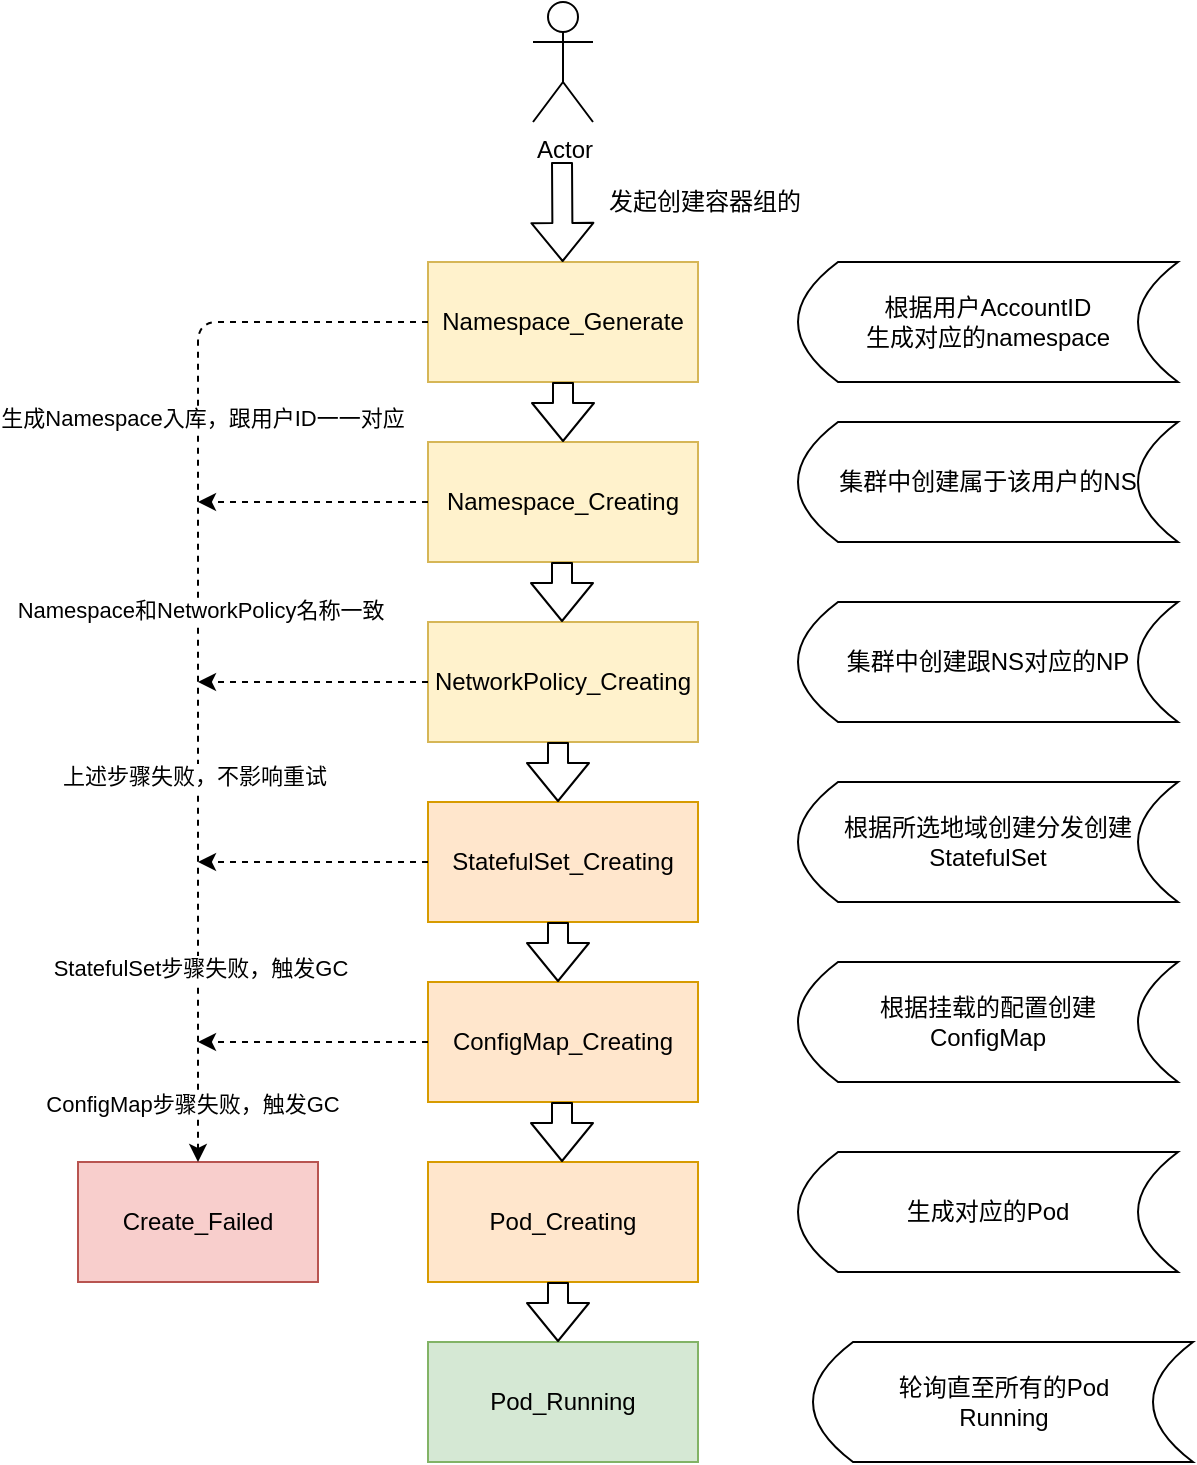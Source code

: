 <mxfile version="14.2.9" type="github" pages="2"><diagram id="ydSV8v0ppVN34rUqUU1r" name="Page-1"><mxGraphModel dx="786" dy="459" grid="1" gridSize="10" guides="1" tooltips="1" connect="1" arrows="1" fold="1" page="1" pageScale="1" pageWidth="827" pageHeight="1169" math="0" shadow="0"><root><mxCell id="0"/><mxCell id="1" parent="0"/><mxCell id="uglQSOeroalI3C3OEiMz-1" value="Actor" style="shape=umlActor;verticalLabelPosition=bottom;verticalAlign=top;html=1;outlineConnect=0;" parent="1" vertex="1"><mxGeometry x="327.5" y="10" width="30" height="60" as="geometry"/></mxCell><mxCell id="uglQSOeroalI3C3OEiMz-3" value="Namespace_Generate" style="rounded=0;whiteSpace=wrap;html=1;fillColor=#fff2cc;strokeColor=#d6b656;" parent="1" vertex="1"><mxGeometry x="275" y="140" width="135" height="60" as="geometry"/></mxCell><mxCell id="SzDDBTly4DL44_cRemrF-1" value="根据用户AccountID&lt;br&gt;生成对应的namespace" style="shape=dataStorage;whiteSpace=wrap;html=1;fixedSize=1;" vertex="1" parent="1"><mxGeometry x="460" y="140" width="190" height="60" as="geometry"/></mxCell><mxCell id="SzDDBTly4DL44_cRemrF-2" value="" style="shape=flexArrow;endArrow=classic;html=1;" edge="1" parent="1" target="uglQSOeroalI3C3OEiMz-3"><mxGeometry width="50" height="50" relative="1" as="geometry"><mxPoint x="342" y="90" as="sourcePoint"/><mxPoint x="430" y="180" as="targetPoint"/><Array as="points"/></mxGeometry></mxCell><mxCell id="SzDDBTly4DL44_cRemrF-3" value="发起创建容器组的" style="text;html=1;align=center;verticalAlign=middle;resizable=0;points=[];autosize=1;" vertex="1" parent="1"><mxGeometry x="357.5" y="100" width="110" height="20" as="geometry"/></mxCell><mxCell id="SzDDBTly4DL44_cRemrF-4" value="Namespace_Creating" style="rounded=0;whiteSpace=wrap;html=1;fillColor=#fff2cc;strokeColor=#d6b656;" vertex="1" parent="1"><mxGeometry x="275" y="230" width="135" height="60" as="geometry"/></mxCell><mxCell id="SzDDBTly4DL44_cRemrF-5" value="" style="shape=flexArrow;endArrow=classic;html=1;exitX=0.5;exitY=1;exitDx=0;exitDy=0;entryX=0.5;entryY=0;entryDx=0;entryDy=0;" edge="1" parent="1" source="uglQSOeroalI3C3OEiMz-3" target="SzDDBTly4DL44_cRemrF-4"><mxGeometry width="50" height="50" relative="1" as="geometry"><mxPoint x="380" y="270" as="sourcePoint"/><mxPoint x="430" y="220" as="targetPoint"/></mxGeometry></mxCell><mxCell id="SzDDBTly4DL44_cRemrF-6" value="集群中创建属于该用户的NS" style="shape=dataStorage;whiteSpace=wrap;html=1;fixedSize=1;" vertex="1" parent="1"><mxGeometry x="460" y="220" width="190" height="60" as="geometry"/></mxCell><mxCell id="SzDDBTly4DL44_cRemrF-7" value="NetworkPolicy_Creating" style="rounded=0;whiteSpace=wrap;html=1;fillColor=#fff2cc;strokeColor=#d6b656;" vertex="1" parent="1"><mxGeometry x="275" y="320" width="135" height="60" as="geometry"/></mxCell><mxCell id="SzDDBTly4DL44_cRemrF-8" value="" style="shape=flexArrow;endArrow=classic;html=1;exitX=0.5;exitY=1;exitDx=0;exitDy=0;entryX=0.5;entryY=0;entryDx=0;entryDy=0;" edge="1" parent="1"><mxGeometry width="50" height="50" relative="1" as="geometry"><mxPoint x="342" y="290" as="sourcePoint"/><mxPoint x="342" y="320" as="targetPoint"/></mxGeometry></mxCell><mxCell id="SzDDBTly4DL44_cRemrF-9" value="集群中创建跟NS对应的NP" style="shape=dataStorage;whiteSpace=wrap;html=1;fixedSize=1;" vertex="1" parent="1"><mxGeometry x="460" y="310" width="190" height="60" as="geometry"/></mxCell><mxCell id="SzDDBTly4DL44_cRemrF-10" value="StatefulSet_Creating" style="rounded=0;whiteSpace=wrap;html=1;fillColor=#ffe6cc;strokeColor=#d79b00;" vertex="1" parent="1"><mxGeometry x="275" y="410" width="135" height="60" as="geometry"/></mxCell><mxCell id="SzDDBTly4DL44_cRemrF-11" value="" style="shape=flexArrow;endArrow=classic;html=1;exitX=0.5;exitY=1;exitDx=0;exitDy=0;entryX=0.5;entryY=0;entryDx=0;entryDy=0;" edge="1" parent="1"><mxGeometry width="50" height="50" relative="1" as="geometry"><mxPoint x="340" y="380" as="sourcePoint"/><mxPoint x="340" y="410" as="targetPoint"/></mxGeometry></mxCell><mxCell id="SzDDBTly4DL44_cRemrF-12" value="根据所选地域创建分发创建StatefulSet" style="shape=dataStorage;whiteSpace=wrap;html=1;fixedSize=1;" vertex="1" parent="1"><mxGeometry x="460" y="400" width="190" height="60" as="geometry"/></mxCell><mxCell id="SzDDBTly4DL44_cRemrF-13" value="ConfigMap_Creating" style="rounded=0;whiteSpace=wrap;html=1;fillColor=#ffe6cc;strokeColor=#d79b00;" vertex="1" parent="1"><mxGeometry x="275" y="500" width="135" height="60" as="geometry"/></mxCell><mxCell id="SzDDBTly4DL44_cRemrF-14" value="" style="shape=flexArrow;endArrow=classic;html=1;exitX=0.5;exitY=1;exitDx=0;exitDy=0;entryX=0.5;entryY=0;entryDx=0;entryDy=0;" edge="1" parent="1"><mxGeometry width="50" height="50" relative="1" as="geometry"><mxPoint x="340" y="470" as="sourcePoint"/><mxPoint x="340" y="500" as="targetPoint"/></mxGeometry></mxCell><mxCell id="SzDDBTly4DL44_cRemrF-15" value="根据挂载的配置创建&lt;br&gt;ConfigMap" style="shape=dataStorage;whiteSpace=wrap;html=1;fixedSize=1;" vertex="1" parent="1"><mxGeometry x="460" y="490" width="190" height="60" as="geometry"/></mxCell><mxCell id="SzDDBTly4DL44_cRemrF-16" value="Pod_Creating" style="rounded=0;whiteSpace=wrap;html=1;fillColor=#ffe6cc;strokeColor=#d79b00;" vertex="1" parent="1"><mxGeometry x="275" y="590" width="135" height="60" as="geometry"/></mxCell><mxCell id="SzDDBTly4DL44_cRemrF-18" value="" style="shape=flexArrow;endArrow=classic;html=1;exitX=0.5;exitY=1;exitDx=0;exitDy=0;entryX=0.5;entryY=0;entryDx=0;entryDy=0;" edge="1" parent="1"><mxGeometry width="50" height="50" relative="1" as="geometry"><mxPoint x="342" y="560" as="sourcePoint"/><mxPoint x="342" y="590" as="targetPoint"/></mxGeometry></mxCell><mxCell id="SzDDBTly4DL44_cRemrF-19" value="生成对应的Pod" style="shape=dataStorage;whiteSpace=wrap;html=1;fixedSize=1;" vertex="1" parent="1"><mxGeometry x="460" y="585" width="190" height="60" as="geometry"/></mxCell><mxCell id="SzDDBTly4DL44_cRemrF-20" value="Pod_Running" style="rounded=0;whiteSpace=wrap;html=1;fillColor=#d5e8d4;strokeColor=#82b366;" vertex="1" parent="1"><mxGeometry x="275" y="680" width="135" height="60" as="geometry"/></mxCell><mxCell id="SzDDBTly4DL44_cRemrF-21" value="" style="shape=flexArrow;endArrow=classic;html=1;exitX=0.5;exitY=1;exitDx=0;exitDy=0;entryX=0.5;entryY=0;entryDx=0;entryDy=0;" edge="1" parent="1"><mxGeometry width="50" height="50" relative="1" as="geometry"><mxPoint x="340" y="650" as="sourcePoint"/><mxPoint x="340" y="680" as="targetPoint"/></mxGeometry></mxCell><mxCell id="SzDDBTly4DL44_cRemrF-22" value="轮询直至所有的Pod &lt;br&gt;Running" style="shape=dataStorage;whiteSpace=wrap;html=1;fixedSize=1;" vertex="1" parent="1"><mxGeometry x="467.5" y="680" width="190" height="60" as="geometry"/></mxCell><mxCell id="SzDDBTly4DL44_cRemrF-23" value="Create_Failed" style="rounded=0;whiteSpace=wrap;html=1;fillColor=#f8cecc;strokeColor=#b85450;" vertex="1" parent="1"><mxGeometry x="100" y="590" width="120" height="60" as="geometry"/></mxCell><mxCell id="SzDDBTly4DL44_cRemrF-24" value="" style="endArrow=classic;html=1;exitX=0;exitY=0.5;exitDx=0;exitDy=0;entryX=0.5;entryY=0;entryDx=0;entryDy=0;edgeStyle=orthogonalEdgeStyle;dashed=1;" edge="1" parent="1" source="uglQSOeroalI3C3OEiMz-3" target="SzDDBTly4DL44_cRemrF-23"><mxGeometry width="50" height="50" relative="1" as="geometry"><mxPoint x="380" y="320" as="sourcePoint"/><mxPoint x="180" y="400" as="targetPoint"/></mxGeometry></mxCell><mxCell id="SzDDBTly4DL44_cRemrF-30" value="上述步骤失败，不影响重试" style="edgeLabel;html=1;align=center;verticalAlign=middle;resizable=0;points=[];" vertex="1" connectable="0" parent="SzDDBTly4DL44_cRemrF-24"><mxGeometry x="0.279" y="-2" relative="1" as="geometry"><mxPoint as="offset"/></mxGeometry></mxCell><mxCell id="SzDDBTly4DL44_cRemrF-31" value="StatefulSet步骤失败，触发GC" style="edgeLabel;html=1;align=center;verticalAlign=middle;resizable=0;points=[];" vertex="1" connectable="0" parent="SzDDBTly4DL44_cRemrF-24"><mxGeometry x="0.637" y="1" relative="1" as="geometry"><mxPoint as="offset"/></mxGeometry></mxCell><mxCell id="SzDDBTly4DL44_cRemrF-32" value="ConfigMap步骤失败，触发GC" style="edgeLabel;html=1;align=center;verticalAlign=middle;resizable=0;points=[];" vertex="1" connectable="0" parent="SzDDBTly4DL44_cRemrF-24"><mxGeometry x="0.892" y="-3" relative="1" as="geometry"><mxPoint as="offset"/></mxGeometry></mxCell><mxCell id="SzDDBTly4DL44_cRemrF-33" value="生成Namespace入库，跟用户ID一一对应" style="edgeLabel;html=1;align=center;verticalAlign=middle;resizable=0;points=[];" vertex="1" connectable="0" parent="SzDDBTly4DL44_cRemrF-24"><mxGeometry x="-0.391" y="2" relative="1" as="geometry"><mxPoint as="offset"/></mxGeometry></mxCell><mxCell id="SzDDBTly4DL44_cRemrF-34" value="Namespace和NetworkPolicy名称一致" style="edgeLabel;html=1;align=center;verticalAlign=middle;resizable=0;points=[];" vertex="1" connectable="0" parent="SzDDBTly4DL44_cRemrF-24"><mxGeometry x="-0.032" y="1" relative="1" as="geometry"><mxPoint as="offset"/></mxGeometry></mxCell><mxCell id="SzDDBTly4DL44_cRemrF-25" value="" style="endArrow=classic;html=1;exitX=0;exitY=0.5;exitDx=0;exitDy=0;dashed=1;" edge="1" parent="1" source="SzDDBTly4DL44_cRemrF-4"><mxGeometry width="50" height="50" relative="1" as="geometry"><mxPoint x="380" y="430" as="sourcePoint"/><mxPoint x="160" y="260" as="targetPoint"/></mxGeometry></mxCell><mxCell id="SzDDBTly4DL44_cRemrF-26" value="" style="endArrow=classic;html=1;exitX=0;exitY=0.5;exitDx=0;exitDy=0;dashed=1;" edge="1" parent="1" source="SzDDBTly4DL44_cRemrF-7"><mxGeometry width="50" height="50" relative="1" as="geometry"><mxPoint x="380" y="500" as="sourcePoint"/><mxPoint x="160" y="350" as="targetPoint"/></mxGeometry></mxCell><mxCell id="SzDDBTly4DL44_cRemrF-27" value="" style="endArrow=classic;html=1;exitX=0;exitY=0.5;exitDx=0;exitDy=0;dashed=1;" edge="1" parent="1" source="SzDDBTly4DL44_cRemrF-10"><mxGeometry width="50" height="50" relative="1" as="geometry"><mxPoint x="380" y="520" as="sourcePoint"/><mxPoint x="160" y="440" as="targetPoint"/></mxGeometry></mxCell><mxCell id="SzDDBTly4DL44_cRemrF-28" value="" style="endArrow=classic;html=1;exitX=0;exitY=0.5;exitDx=0;exitDy=0;dashed=1;" edge="1" parent="1" source="SzDDBTly4DL44_cRemrF-13"><mxGeometry width="50" height="50" relative="1" as="geometry"><mxPoint x="380" y="520" as="sourcePoint"/><mxPoint x="160" y="530" as="targetPoint"/></mxGeometry></mxCell></root></mxGraphModel></diagram><diagram name="Page-2" id="JQGK94cWpcQhg_ZBUcdM"><mxGraphModel dx="786" dy="402" grid="1" gridSize="10" guides="1" tooltips="1" connect="1" arrows="1" fold="1" page="1" pageScale="1" pageWidth="827" pageHeight="1169" math="0" shadow="0">&#xa;      <root>&#xa;        <mxCell id="K57kBOA2XC49dd7sU3wo-0"/>&#xa;        <mxCell id="K57kBOA2XC49dd7sU3wo-1" parent="K57kBOA2XC49dd7sU3wo-0"/>&#xa;        <mxCell id="K57kBOA2XC49dd7sU3wo-2" value="edge-agent" style="shape=umlLifeline;perimeter=lifelinePerimeter;whiteSpace=wrap;html=1;container=1;collapsible=0;recursiveResize=0;outlineConnect=0;fillColor=#66FF66;" vertex="1" parent="K57kBOA2XC49dd7sU3wo-1">&#xa;          <mxGeometry x="10" y="30" width="100" height="380" as="geometry"/>&#xa;        </mxCell>&#xa;        <mxCell id="K57kBOA2XC49dd7sU3wo-3" value="vm-controller" style="shape=umlLifeline;perimeter=lifelinePerimeter;whiteSpace=wrap;html=1;container=1;collapsible=0;recursiveResize=0;outlineConnect=0;fillColor=#33FF33;" vertex="1" parent="K57kBOA2XC49dd7sU3wo-1">&#xa;          <mxGeometry x="140" y="30" width="100" height="380" as="geometry"/>&#xa;        </mxCell>&#xa;        <mxCell id="K57kBOA2XC49dd7sU3wo-4" value="" style="html=1;points=[];perimeter=orthogonalPerimeter;" vertex="1" parent="K57kBOA2XC49dd7sU3wo-3">&#xa;          <mxGeometry x="45" y="70" width="10" height="140" as="geometry"/>&#xa;        </mxCell>&#xa;        <mxCell id="K57kBOA2XC49dd7sU3wo-6" value="dv-controller" style="shape=umlLifeline;perimeter=lifelinePerimeter;whiteSpace=wrap;html=1;container=1;collapsible=0;recursiveResize=0;outlineConnect=0;fillColor=#FFB366;" vertex="1" parent="K57kBOA2XC49dd7sU3wo-1">&#xa;          <mxGeometry x="260" y="30" width="100" height="380" as="geometry"/>&#xa;        </mxCell>&#xa;        <mxCell id="K57kBOA2XC49dd7sU3wo-7" value="" style="html=1;points=[];perimeter=orthogonalPerimeter;" vertex="1" parent="K57kBOA2XC49dd7sU3wo-6">&#xa;          <mxGeometry x="45" y="70" width="10" height="110" as="geometry"/>&#xa;        </mxCell>&#xa;        <mxCell id="K57kBOA2XC49dd7sU3wo-33" value="" style="endArrow=classic;html=1;edgeStyle=orthogonalEdgeStyle;" edge="1" parent="K57kBOA2XC49dd7sU3wo-6" source="K57kBOA2XC49dd7sU3wo-7">&#xa;          <mxGeometry width="50" height="50" relative="1" as="geometry">&#xa;            <mxPoint x="50" y="160" as="sourcePoint"/>&#xa;            <mxPoint x="56" y="160" as="targetPoint"/>&#xa;            <Array as="points">&#xa;              <mxPoint x="90" y="115"/>&#xa;              <mxPoint x="90" y="160"/>&#xa;            </Array>&#xa;          </mxGeometry>&#xa;        </mxCell>&#xa;        <mxCell id="K57kBOA2XC49dd7sU3wo-9" value="importer-pod" style="shape=umlLifeline;perimeter=lifelinePerimeter;whiteSpace=wrap;html=1;container=1;collapsible=0;recursiveResize=0;outlineConnect=0;fillColor=#FFB366;" vertex="1" parent="K57kBOA2XC49dd7sU3wo-1">&#xa;          <mxGeometry x="390" y="30" width="100" height="380" as="geometry"/>&#xa;        </mxCell>&#xa;        <mxCell id="K57kBOA2XC49dd7sU3wo-10" value="" style="html=1;points=[];perimeter=orthogonalPerimeter;" vertex="1" parent="K57kBOA2XC49dd7sU3wo-9">&#xa;          <mxGeometry x="45" y="80" width="10" height="60" as="geometry"/>&#xa;        </mxCell>&#xa;        <mxCell id="K57kBOA2XC49dd7sU3wo-11" value="image-cache" style="shape=umlLifeline;perimeter=lifelinePerimeter;whiteSpace=wrap;html=1;container=1;collapsible=0;recursiveResize=0;outlineConnect=0;fillColor=#FFB366;" vertex="1" parent="K57kBOA2XC49dd7sU3wo-1">&#xa;          <mxGeometry x="520" y="30" width="100" height="380" as="geometry"/>&#xa;        </mxCell>&#xa;        <mxCell id="K57kBOA2XC49dd7sU3wo-12" value="" style="html=1;points=[];perimeter=orthogonalPerimeter;" vertex="1" parent="K57kBOA2XC49dd7sU3wo-11">&#xa;          <mxGeometry x="45" y="90" width="10" height="40" as="geometry"/>&#xa;        </mxCell>&#xa;        <mxCell id="K57kBOA2XC49dd7sU3wo-95" value="" style="html=1;points=[];perimeter=orthogonalPerimeter;" vertex="1" parent="K57kBOA2XC49dd7sU3wo-11">&#xa;          <mxGeometry x="45" y="330" width="10" height="40" as="geometry"/>&#xa;        </mxCell>&#xa;        <mxCell id="K57kBOA2XC49dd7sU3wo-13" value="cloud-glance" style="shape=umlLifeline;perimeter=lifelinePerimeter;whiteSpace=wrap;html=1;container=1;collapsible=0;recursiveResize=0;outlineConnect=0;fillColor=#33FF33;" vertex="1" parent="K57kBOA2XC49dd7sU3wo-1">&#xa;          <mxGeometry x="650" y="30" width="100" height="380" as="geometry"/>&#xa;        </mxCell>&#xa;        <mxCell id="K57kBOA2XC49dd7sU3wo-14" value="create vm" style="html=1;verticalAlign=bottom;endArrow=block;" edge="1" parent="K57kBOA2XC49dd7sU3wo-1" source="K57kBOA2XC49dd7sU3wo-2" target="K57kBOA2XC49dd7sU3wo-3">&#xa;          <mxGeometry width="80" relative="1" as="geometry">&#xa;            <mxPoint x="60" y="100" as="sourcePoint"/>&#xa;            <mxPoint x="140" y="100" as="targetPoint"/>&#xa;            <Array as="points">&#xa;              <mxPoint x="140" y="100"/>&#xa;            </Array>&#xa;          </mxGeometry>&#xa;        </mxCell>&#xa;        <mxCell id="K57kBOA2XC49dd7sU3wo-15" value="create datavolume" style="html=1;verticalAlign=bottom;endArrow=block;exitX=1;exitY=0.029;exitDx=0;exitDy=0;exitPerimeter=0;" edge="1" parent="K57kBOA2XC49dd7sU3wo-1" source="K57kBOA2XC49dd7sU3wo-4" target="K57kBOA2XC49dd7sU3wo-6">&#xa;          <mxGeometry width="80" relative="1" as="geometry">&#xa;            <mxPoint x="210" y="120" as="sourcePoint"/>&#xa;            <mxPoint x="290" y="104" as="targetPoint"/>&#xa;            <Array as="points"/>&#xa;          </mxGeometry>&#xa;        </mxCell>&#xa;        <mxCell id="K57kBOA2XC49dd7sU3wo-16" value="" style="html=1;verticalAlign=bottom;endArrow=block;exitX=1.1;exitY=0.156;exitDx=0;exitDy=0;exitPerimeter=0;" edge="1" parent="K57kBOA2XC49dd7sU3wo-1" target="K57kBOA2XC49dd7sU3wo-9" source="K57kBOA2XC49dd7sU3wo-7">&#xa;          <mxGeometry x="0.205" y="22" width="80" relative="1" as="geometry">&#xa;            <mxPoint x="310" y="140" as="sourcePoint"/>&#xa;            <mxPoint x="427" y="140" as="targetPoint"/>&#xa;            <Array as="points"/>&#xa;            <mxPoint as="offset"/>&#xa;          </mxGeometry>&#xa;        </mxCell>&#xa;        <mxCell id="K57kBOA2XC49dd7sU3wo-17" value="pull image" style="html=1;verticalAlign=bottom;endArrow=block;entryX=0;entryY=0.071;entryDx=0;entryDy=0;entryPerimeter=0;" edge="1" parent="K57kBOA2XC49dd7sU3wo-1" target="K57kBOA2XC49dd7sU3wo-12">&#xa;          <mxGeometry relative="1" as="geometry">&#xa;            <mxPoint x="445" y="123" as="sourcePoint"/>&#xa;          </mxGeometry>&#xa;        </mxCell>&#xa;        <mxCell id="K57kBOA2XC49dd7sU3wo-21" value="pull success" style="html=1;verticalAlign=bottom;endArrow=open;dashed=1;endSize=8;exitX=0.1;exitY=0.925;exitDx=0;exitDy=0;exitPerimeter=0;entryX=0.9;entryY=0.817;entryDx=0;entryDy=0;entryPerimeter=0;" edge="1" parent="K57kBOA2XC49dd7sU3wo-1" source="K57kBOA2XC49dd7sU3wo-12" target="K57kBOA2XC49dd7sU3wo-10">&#xa;          <mxGeometry relative="1" as="geometry">&#xa;            <mxPoint x="560" y="170" as="sourcePoint"/>&#xa;            <mxPoint x="450" y="168" as="targetPoint"/>&#xa;            <Array as="points"/>&#xa;          </mxGeometry>&#xa;        </mxCell>&#xa;        <mxCell id="K57kBOA2XC49dd7sU3wo-27" value="pull image" style="html=1;verticalAlign=bottom;endArrow=block;exitX=1.1;exitY=0.214;exitDx=0;exitDy=0;exitPerimeter=0;" edge="1" parent="K57kBOA2XC49dd7sU3wo-1" source="K57kBOA2XC49dd7sU3wo-12" target="K57kBOA2XC49dd7sU3wo-13">&#xa;          <mxGeometry relative="1" as="geometry">&#xa;            <mxPoint x="574" y="130" as="sourcePoint"/>&#xa;            <mxPoint x="690" y="130.0" as="targetPoint"/>&#xa;          </mxGeometry>&#xa;        </mxCell>&#xa;        <mxCell id="K57kBOA2XC49dd7sU3wo-28" value="没有缓存，回源" style="text;html=1;align=center;verticalAlign=middle;resizable=0;points=[];autosize=1;" vertex="1" parent="K57kBOA2XC49dd7sU3wo-1">&#xa;          <mxGeometry x="590" y="90" width="100" height="20" as="geometry"/>&#xa;        </mxCell>&#xa;        <mxCell id="K57kBOA2XC49dd7sU3wo-30" value="success" style="html=1;verticalAlign=bottom;endArrow=open;dashed=1;endSize=8;" edge="1" parent="K57kBOA2XC49dd7sU3wo-1" source="K57kBOA2XC49dd7sU3wo-13">&#xa;          <mxGeometry relative="1" as="geometry">&#xa;            <mxPoint x="690" y="130" as="sourcePoint"/>&#xa;            <mxPoint x="576" y="149" as="targetPoint"/>&#xa;          </mxGeometry>&#xa;        </mxCell>&#xa;        <mxCell id="K57kBOA2XC49dd7sU3wo-32" value="create importer pod&amp;nbsp;" style="text;html=1;align=center;verticalAlign=middle;resizable=0;points=[];autosize=1;" vertex="1" parent="K57kBOA2XC49dd7sU3wo-1">&#xa;          <mxGeometry x="320" y="90" width="120" height="20" as="geometry"/>&#xa;        </mxCell>&#xa;        <mxCell id="K57kBOA2XC49dd7sU3wo-34" value="update dv&lt;br&gt;&amp;nbsp;status" style="text;html=1;align=center;verticalAlign=middle;resizable=0;points=[];autosize=1;" vertex="1" parent="K57kBOA2XC49dd7sU3wo-1">&#xa;          <mxGeometry x="350" y="155" width="70" height="30" as="geometry"/>&#xa;        </mxCell>&#xa;        <mxCell id="K57kBOA2XC49dd7sU3wo-35" value="create dv success" style="html=1;verticalAlign=bottom;endArrow=open;dashed=1;endSize=8;exitX=0.5;exitY=1;exitDx=0;exitDy=0;exitPerimeter=0;" edge="1" parent="K57kBOA2XC49dd7sU3wo-1">&#xa;          <mxGeometry relative="1" as="geometry">&#xa;            <mxPoint x="310.5" y="210" as="sourcePoint"/>&#xa;            <mxPoint x="190" y="210" as="targetPoint"/>&#xa;          </mxGeometry>&#xa;        </mxCell>&#xa;        <mxCell id="K57kBOA2XC49dd7sU3wo-36" value="create vm success" style="html=1;verticalAlign=bottom;endArrow=open;dashed=1;endSize=8;exitX=0.5;exitY=1;exitDx=0;exitDy=0;exitPerimeter=0;" edge="1" parent="K57kBOA2XC49dd7sU3wo-1">&#xa;          <mxGeometry relative="1" as="geometry">&#xa;            <mxPoint x="180.5" y="240" as="sourcePoint"/>&#xa;            <mxPoint x="60" y="240" as="targetPoint"/>&#xa;          </mxGeometry>&#xa;        </mxCell>&#xa;        <mxCell id="K57kBOA2XC49dd7sU3wo-71" value="" style="html=1;points=[];perimeter=orthogonalPerimeter;" vertex="1" parent="K57kBOA2XC49dd7sU3wo-1">&#xa;          <mxGeometry x="185.5" y="270" width="10" height="90" as="geometry"/>&#xa;        </mxCell>&#xa;        <mxCell id="K57kBOA2XC49dd7sU3wo-72" value="" style="html=1;points=[];perimeter=orthogonalPerimeter;" vertex="1" parent="K57kBOA2XC49dd7sU3wo-1">&#xa;          <mxGeometry x="305.5" y="270" width="10" height="70" as="geometry"/>&#xa;        </mxCell>&#xa;        <mxCell id="K57kBOA2XC49dd7sU3wo-73" value="" style="endArrow=classic;html=1;edgeStyle=orthogonalEdgeStyle;" edge="1" source="K57kBOA2XC49dd7sU3wo-72" parent="K57kBOA2XC49dd7sU3wo-1" target="K57kBOA2XC49dd7sU3wo-72">&#xa;          <mxGeometry width="50" height="50" relative="1" as="geometry">&#xa;            <mxPoint x="50.5" y="330" as="sourcePoint"/>&#xa;            <mxPoint x="316.5" y="360" as="targetPoint"/>&#xa;            <Array as="points">&#xa;              <mxPoint x="351" y="310"/>&#xa;              <mxPoint x="351" y="330"/>&#xa;            </Array>&#xa;          </mxGeometry>&#xa;        </mxCell>&#xa;        <mxCell id="K57kBOA2XC49dd7sU3wo-74" value="" style="html=1;points=[];perimeter=orthogonalPerimeter;" vertex="1" parent="K57kBOA2XC49dd7sU3wo-1">&#xa;          <mxGeometry x="435.5" y="280" width="10" height="40" as="geometry"/>&#xa;        </mxCell>&#xa;        <mxCell id="K57kBOA2XC49dd7sU3wo-75" value="" style="html=1;points=[];perimeter=orthogonalPerimeter;" vertex="1" parent="K57kBOA2XC49dd7sU3wo-1">&#xa;          <mxGeometry x="565.5" y="290" width="10" height="20" as="geometry"/>&#xa;        </mxCell>&#xa;        <mxCell id="K57kBOA2XC49dd7sU3wo-76" value="scale vm" style="html=1;verticalAlign=bottom;endArrow=block;" edge="1" parent="K57kBOA2XC49dd7sU3wo-1">&#xa;          <mxGeometry width="80" relative="1" as="geometry">&#xa;            <mxPoint x="60" y="270" as="sourcePoint"/>&#xa;            <mxPoint x="190" y="270" as="targetPoint"/>&#xa;            <Array as="points">&#xa;              <mxPoint x="140.5" y="270"/>&#xa;            </Array>&#xa;          </mxGeometry>&#xa;        </mxCell>&#xa;        <mxCell id="K57kBOA2XC49dd7sU3wo-77" value="create datavolume" style="html=1;verticalAlign=bottom;endArrow=block;exitX=1;exitY=0.029;exitDx=0;exitDy=0;exitPerimeter=0;" edge="1" source="K57kBOA2XC49dd7sU3wo-71" parent="K57kBOA2XC49dd7sU3wo-1">&#xa;          <mxGeometry width="80" relative="1" as="geometry">&#xa;            <mxPoint x="210.5" y="290" as="sourcePoint"/>&#xa;            <mxPoint x="310" y="274.06" as="targetPoint"/>&#xa;            <Array as="points"/>&#xa;          </mxGeometry>&#xa;        </mxCell>&#xa;        <mxCell id="K57kBOA2XC49dd7sU3wo-78" value="" style="html=1;verticalAlign=bottom;endArrow=block;" edge="1" parent="K57kBOA2XC49dd7sU3wo-1">&#xa;          <mxGeometry x="0.205" y="22" width="80" relative="1" as="geometry">&#xa;            <mxPoint x="317" y="287" as="sourcePoint"/>&#xa;            <mxPoint x="440" y="287.16" as="targetPoint"/>&#xa;            <Array as="points"/>&#xa;            <mxPoint as="offset"/>&#xa;          </mxGeometry>&#xa;        </mxCell>&#xa;        <mxCell id="K57kBOA2XC49dd7sU3wo-79" value="pull image" style="html=1;verticalAlign=bottom;endArrow=block;entryX=0;entryY=0.071;entryDx=0;entryDy=0;entryPerimeter=0;" edge="1" target="K57kBOA2XC49dd7sU3wo-75" parent="K57kBOA2XC49dd7sU3wo-1">&#xa;          <mxGeometry relative="1" as="geometry">&#xa;            <mxPoint x="446" y="291" as="sourcePoint"/>&#xa;          </mxGeometry>&#xa;        </mxCell>&#xa;        <mxCell id="K57kBOA2XC49dd7sU3wo-80" value="pull success" style="html=1;verticalAlign=bottom;endArrow=open;dashed=1;endSize=8;exitX=0.1;exitY=0.925;exitDx=0;exitDy=0;exitPerimeter=0;" edge="1" source="K57kBOA2XC49dd7sU3wo-75" parent="K57kBOA2XC49dd7sU3wo-1">&#xa;          <mxGeometry relative="1" as="geometry">&#xa;            <mxPoint x="560.5" y="340" as="sourcePoint"/>&#xa;            <mxPoint x="447" y="311" as="targetPoint"/>&#xa;            <Array as="points"/>&#xa;          </mxGeometry>&#xa;        </mxCell>&#xa;        <mxCell id="K57kBOA2XC49dd7sU3wo-84" value="create importer pod&amp;nbsp;" style="text;html=1;align=center;verticalAlign=middle;resizable=0;points=[];autosize=1;" vertex="1" parent="K57kBOA2XC49dd7sU3wo-1">&#xa;          <mxGeometry x="320.5" y="260" width="120" height="20" as="geometry"/>&#xa;        </mxCell>&#xa;        <mxCell id="K57kBOA2XC49dd7sU3wo-85" value="update dv&lt;br&gt;&amp;nbsp;status" style="text;html=1;align=center;verticalAlign=middle;resizable=0;points=[];autosize=1;" vertex="1" parent="K57kBOA2XC49dd7sU3wo-1">&#xa;          <mxGeometry x="350" y="310" width="70" height="30" as="geometry"/>&#xa;        </mxCell>&#xa;        <mxCell id="K57kBOA2XC49dd7sU3wo-86" value="" style="html=1;verticalAlign=bottom;endArrow=open;dashed=1;endSize=8;exitX=0.5;exitY=1;exitDx=0;exitDy=0;exitPerimeter=0;entryX=-0.014;entryY=0.9;entryDx=0;entryDy=0;entryPerimeter=0;" edge="1" parent="K57kBOA2XC49dd7sU3wo-1">&#xa;          <mxGeometry x="0.344" y="-40" relative="1" as="geometry">&#xa;            <mxPoint x="306" y="340" as="sourcePoint"/>&#xa;            <mxPoint x="193.96" y="338" as="targetPoint"/>&#xa;            <mxPoint as="offset"/>&#xa;          </mxGeometry>&#xa;        </mxCell>&#xa;        <mxCell id="K57kBOA2XC49dd7sU3wo-87" value="" style="html=1;verticalAlign=bottom;endArrow=open;dashed=1;endSize=8;exitX=0.5;exitY=1;exitDx=0;exitDy=0;exitPerimeter=0;" edge="1" parent="K57kBOA2XC49dd7sU3wo-1" target="K57kBOA2XC49dd7sU3wo-2">&#xa;          <mxGeometry x="0.178" y="-60" relative="1" as="geometry">&#xa;            <mxPoint x="185.5" y="360" as="sourcePoint"/>&#xa;            <mxPoint x="65" y="360" as="targetPoint"/>&#xa;            <mxPoint as="offset"/>&#xa;          </mxGeometry>&#xa;        </mxCell>&#xa;        <mxCell id="K57kBOA2XC49dd7sU3wo-88" value="命中缓存" style="text;html=1;align=center;verticalAlign=middle;resizable=0;points=[];autosize=1;" vertex="1" parent="K57kBOA2XC49dd7sU3wo-1">&#xa;          <mxGeometry x="575.5" y="290" width="60" height="20" as="geometry"/>&#xa;        </mxCell>&#xa;        <mxCell id="K57kBOA2XC49dd7sU3wo-92" value="create dv success" style="text;html=1;align=center;verticalAlign=middle;resizable=0;points=[];autosize=1;" vertex="1" parent="K57kBOA2XC49dd7sU3wo-1">&#xa;          <mxGeometry x="195.5" y="320" width="110" height="20" as="geometry"/>&#xa;        </mxCell>&#xa;        <mxCell id="K57kBOA2XC49dd7sU3wo-93" value="scale vm success" style="text;html=1;align=center;verticalAlign=middle;resizable=0;points=[];autosize=1;" vertex="1" parent="K57kBOA2XC49dd7sU3wo-1">&#xa;          <mxGeometry x="55" y="340" width="110" height="20" as="geometry"/>&#xa;        </mxCell>&#xa;        <mxCell id="K57kBOA2XC49dd7sU3wo-98" value="" style="endArrow=classic;html=1;edgeStyle=orthogonalEdgeStyle;entryX=1.1;entryY=0.925;entryDx=0;entryDy=0;entryPerimeter=0;" edge="1" parent="K57kBOA2XC49dd7sU3wo-1" target="K57kBOA2XC49dd7sU3wo-95">&#xa;          <mxGeometry width="50" height="50" relative="1" as="geometry">&#xa;            <mxPoint x="575.5" y="365" as="sourcePoint"/>&#xa;            <mxPoint x="576.5" y="410" as="targetPoint"/>&#xa;            <Array as="points">&#xa;              <mxPoint x="600" y="365"/>&#xa;              <mxPoint x="600" y="397"/>&#xa;            </Array>&#xa;          </mxGeometry>&#xa;        </mxCell>&#xa;        <mxCell id="K57kBOA2XC49dd7sU3wo-99" value="GC过期缓存" style="text;html=1;align=center;verticalAlign=middle;resizable=0;points=[];autosize=1;" vertex="1" parent="K57kBOA2XC49dd7sU3wo-1">&#xa;          <mxGeometry x="600" y="370" width="80" height="20" as="geometry"/>&#xa;        </mxCell>&#xa;      </root>&#xa;    </mxGraphModel></diagram></mxfile>